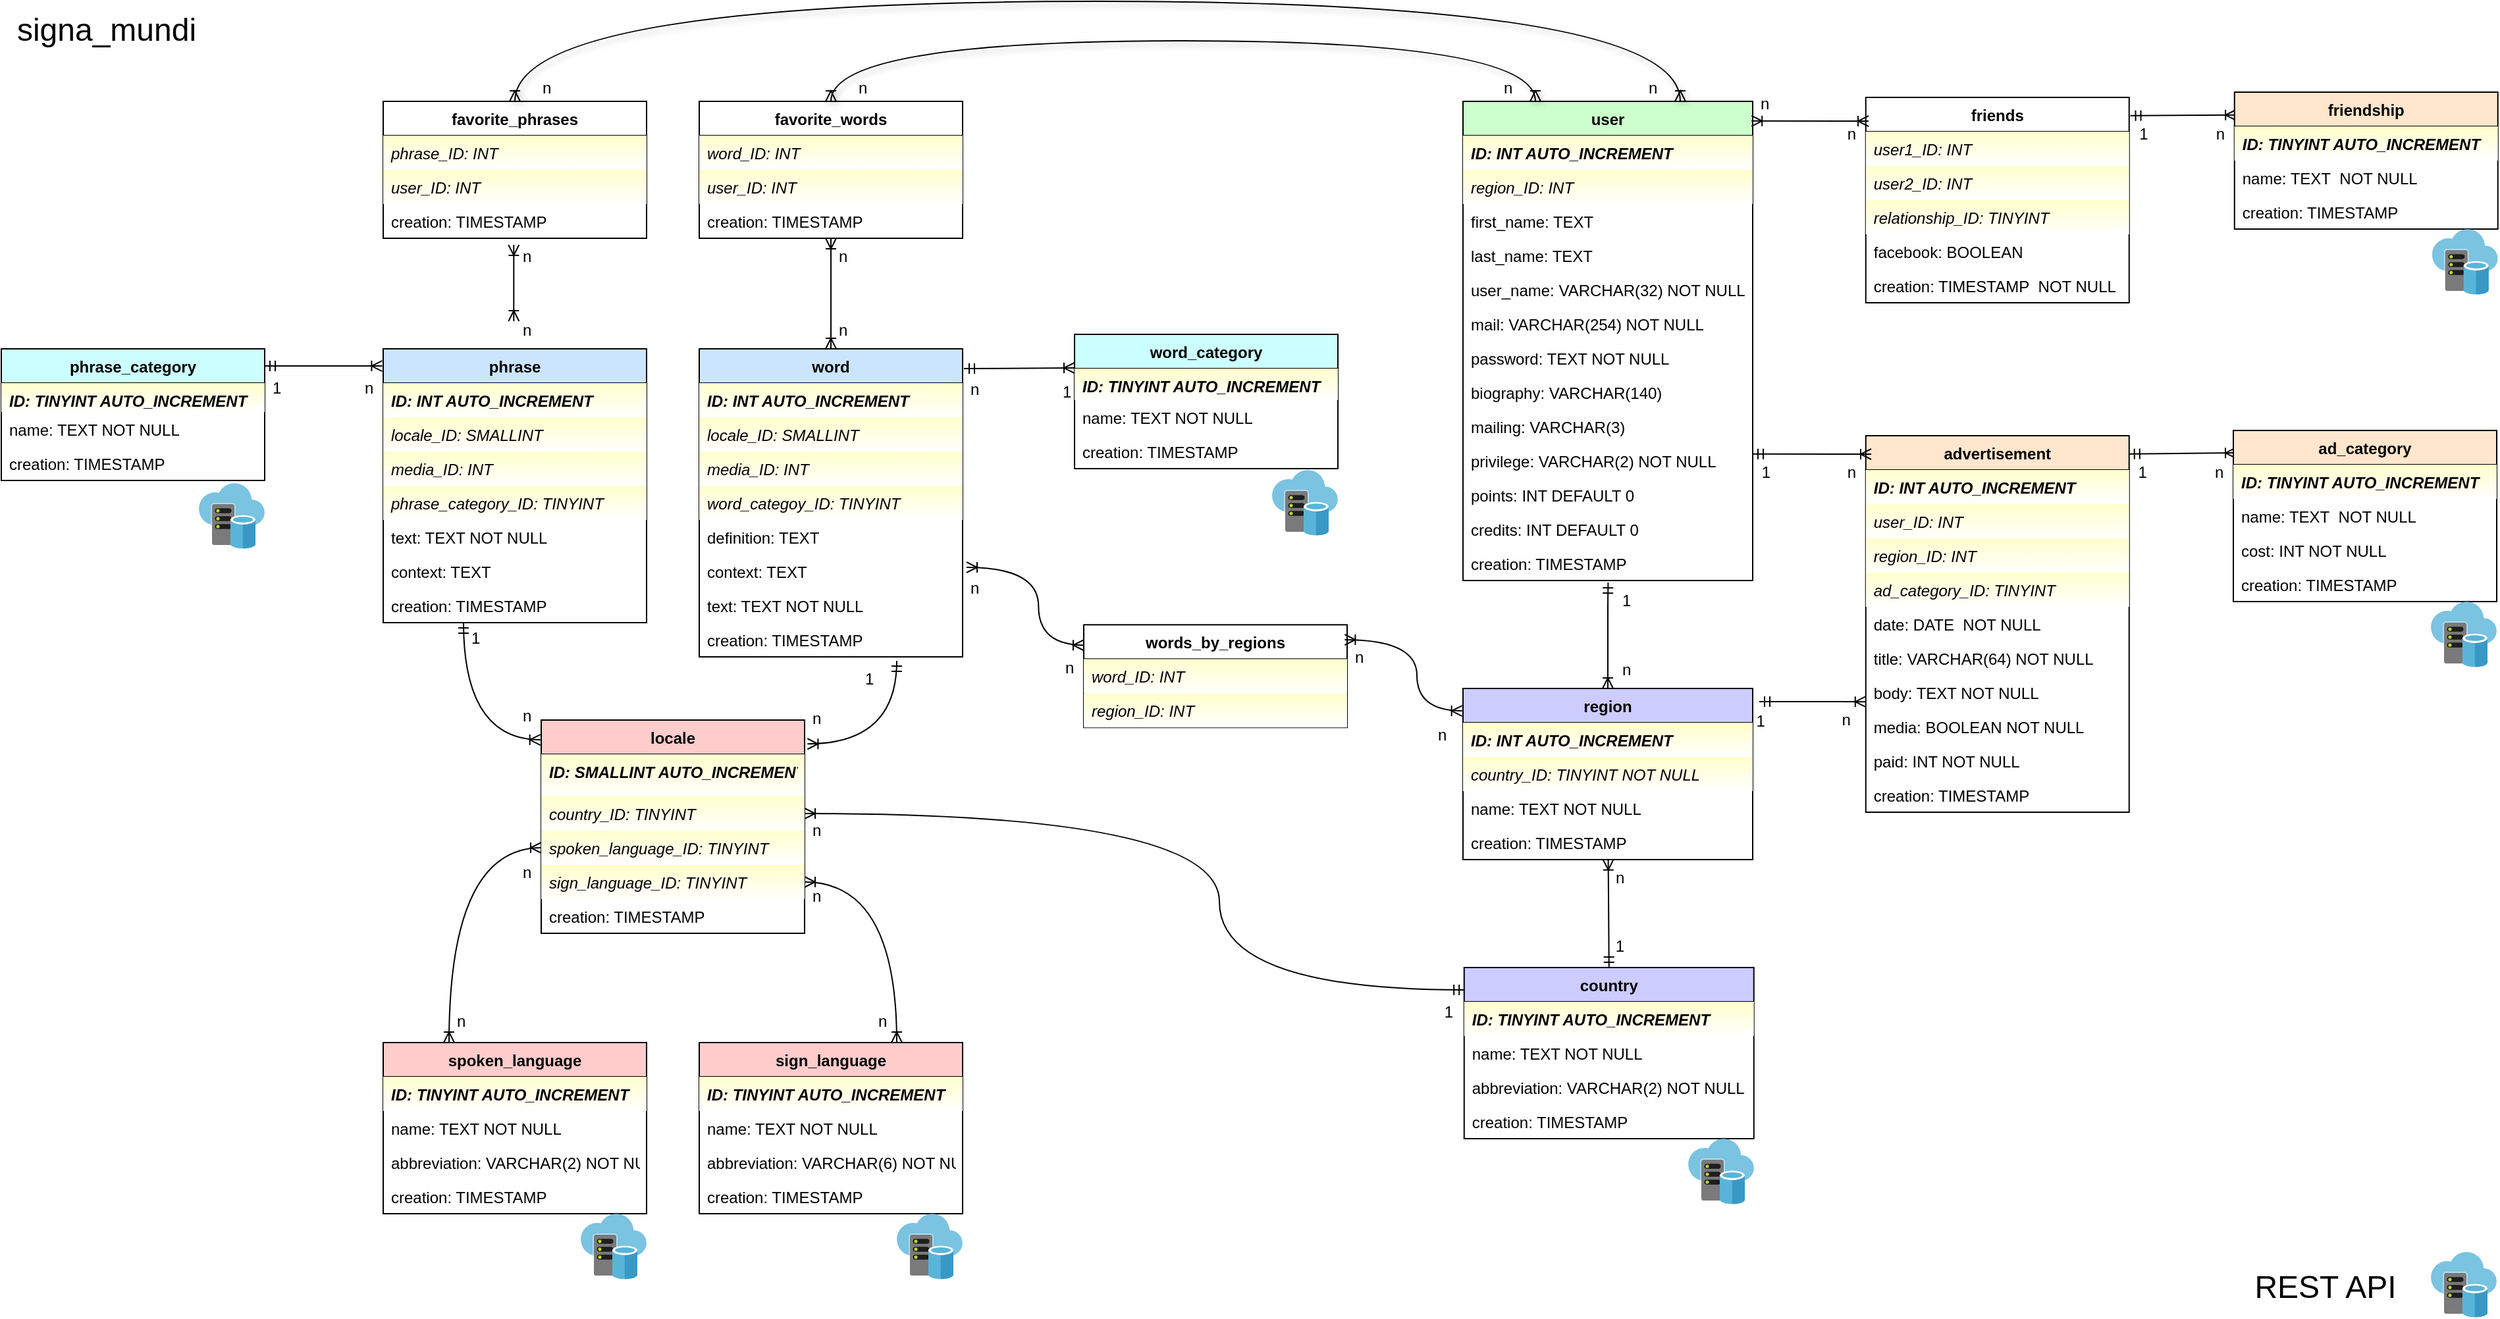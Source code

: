 <mxfile version="14.1.2" type="device"><diagram id="gXLKzGGJ4V8SC1f8VZ5D" name="Page-1"><mxGraphModel dx="3543" dy="1190" grid="1" gridSize="10" guides="1" tooltips="1" connect="1" arrows="1" fold="1" page="1" pageScale="1" pageWidth="1169" pageHeight="827" math="0" shadow="0"><root><mxCell id="0"/><mxCell id="1" parent="0"/><mxCell id="mh-Mhiz4AeETiq0WDUNY-100" value="favorite_words" style="swimlane;fontStyle=1;childLayout=stackLayout;horizontal=1;startSize=26;fillColor=none;horizontalStack=0;resizeParent=1;resizeParentMax=0;resizeLast=0;collapsible=1;marginBottom=0;" parent="1" vertex="1"><mxGeometry x="315" y="76.0" width="200" height="104" as="geometry"/></mxCell><mxCell id="mh-Mhiz4AeETiq0WDUNY-101" value="word_ID: INT " style="text;align=left;verticalAlign=top;spacingLeft=4;spacingRight=4;overflow=hidden;rotatable=0;points=[[0,0.5],[1,0.5]];portConstraint=eastwest;fontStyle=2;labelBackgroundColor=none;fillColor=#FFFFCC;gradientColor=#FFFFFF;" parent="mh-Mhiz4AeETiq0WDUNY-100" vertex="1"><mxGeometry y="26" width="200" height="26" as="geometry"/></mxCell><mxCell id="mh-Mhiz4AeETiq0WDUNY-102" value="user_ID: INT " style="text;align=left;verticalAlign=top;spacingLeft=4;spacingRight=4;overflow=hidden;rotatable=0;points=[[0,0.5],[1,0.5]];portConstraint=eastwest;fontStyle=2;labelBackgroundColor=none;fillColor=#FFFFCC;gradientColor=#ffffff;" parent="mh-Mhiz4AeETiq0WDUNY-100" vertex="1"><mxGeometry y="52" width="200" height="26" as="geometry"/></mxCell><mxCell id="TPJ0JNBaguag3qKmbPPs-32" value="creation: TIMESTAMP " style="text;align=left;verticalAlign=top;spacingLeft=4;spacingRight=4;overflow=hidden;rotatable=0;points=[[0,0.5],[1,0.5]];portConstraint=eastwest;fontStyle=0;labelBackgroundColor=none;gradientColor=#ffffff;" parent="mh-Mhiz4AeETiq0WDUNY-100" vertex="1"><mxGeometry y="78" width="200" height="26" as="geometry"/></mxCell><mxCell id="Etp3vushSF3ou1atWJXE-1" value="word_category" style="swimlane;fontStyle=1;childLayout=stackLayout;horizontal=1;startSize=26;horizontalStack=0;resizeParent=1;resizeParentMax=0;resizeLast=0;collapsible=1;marginBottom=0;fillColor=#CCFFFF;" parent="1" vertex="1"><mxGeometry x="600" y="253" width="200" height="102" as="geometry"/></mxCell><mxCell id="Etp3vushSF3ou1atWJXE-2" value="ID: TINYINT AUTO_INCREMENT" style="text;align=left;verticalAlign=top;spacingLeft=4;spacingRight=4;overflow=hidden;rotatable=0;points=[[0,0.5],[1,0.5]];portConstraint=eastwest;fontStyle=3;labelBackgroundColor=none;fillColor=#FFFFCC;gradientColor=#FFFFFF;" parent="Etp3vushSF3ou1atWJXE-1" vertex="1"><mxGeometry y="26" width="200" height="24" as="geometry"/></mxCell><mxCell id="Etp3vushSF3ou1atWJXE-3" value="name: TEXT NOT NULL" style="text;strokeColor=none;fillColor=none;align=left;verticalAlign=top;spacingLeft=4;spacingRight=4;overflow=hidden;rotatable=0;points=[[0,0.5],[1,0.5]];portConstraint=eastwest;" parent="Etp3vushSF3ou1atWJXE-1" vertex="1"><mxGeometry y="50" width="200" height="26" as="geometry"/></mxCell><mxCell id="TPJ0JNBaguag3qKmbPPs-15" value="creation: TIMESTAMP " style="text;align=left;verticalAlign=top;spacingLeft=4;spacingRight=4;overflow=hidden;rotatable=0;points=[[0,0.5],[1,0.5]];portConstraint=eastwest;fontStyle=0;labelBackgroundColor=none;gradientColor=#ffffff;" parent="Etp3vushSF3ou1atWJXE-1" vertex="1"><mxGeometry y="76" width="200" height="26" as="geometry"/></mxCell><mxCell id="Etp3vushSF3ou1atWJXE-5" value="phrase_category" style="swimlane;fontStyle=1;childLayout=stackLayout;horizontal=1;startSize=26;horizontalStack=0;resizeParent=1;resizeParentMax=0;resizeLast=0;collapsible=1;marginBottom=0;fillColor=#CCFFFF;" parent="1" vertex="1"><mxGeometry x="-215" y="264" width="200" height="100" as="geometry"><mxRectangle x="600" y="80" width="120" height="26" as="alternateBounds"/></mxGeometry></mxCell><mxCell id="Etp3vushSF3ou1atWJXE-6" value="ID: TINYINT AUTO_INCREMENT" style="text;align=left;verticalAlign=top;spacingLeft=4;spacingRight=4;overflow=hidden;rotatable=0;points=[[0,0.5],[1,0.5]];portConstraint=eastwest;fontStyle=3;labelBackgroundColor=none;fillColor=#FFFFCC;gradientColor=#FFFFFF;" parent="Etp3vushSF3ou1atWJXE-5" vertex="1"><mxGeometry y="26" width="200" height="22" as="geometry"/></mxCell><mxCell id="Etp3vushSF3ou1atWJXE-7" value="name: TEXT NOT NULL" style="text;strokeColor=none;fillColor=none;align=left;verticalAlign=top;spacingLeft=4;spacingRight=4;overflow=hidden;rotatable=0;points=[[0,0.5],[1,0.5]];portConstraint=eastwest;fontStyle=0" parent="Etp3vushSF3ou1atWJXE-5" vertex="1"><mxGeometry y="48" width="200" height="26" as="geometry"/></mxCell><mxCell id="TPJ0JNBaguag3qKmbPPs-18" value="creation: TIMESTAMP " style="text;align=left;verticalAlign=top;spacingLeft=4;spacingRight=4;overflow=hidden;rotatable=0;points=[[0,0.5],[1,0.5]];portConstraint=eastwest;fontStyle=0;labelBackgroundColor=none;gradientColor=#ffffff;" parent="Etp3vushSF3ou1atWJXE-5" vertex="1"><mxGeometry y="74" width="200" height="26" as="geometry"/></mxCell><mxCell id="Etp3vushSF3ou1atWJXE-9" value="word" style="swimlane;fontStyle=1;childLayout=stackLayout;horizontal=1;startSize=26;horizontalStack=0;resizeParent=1;resizeParentMax=0;resizeLast=0;collapsible=1;marginBottom=0;fillColor=#CCE5FF;" parent="1" vertex="1"><mxGeometry x="315" y="264" width="200" height="234" as="geometry"/></mxCell><mxCell id="Etp3vushSF3ou1atWJXE-10" value="ID: INT AUTO_INCREMENT" style="text;align=left;verticalAlign=top;spacingLeft=4;spacingRight=4;overflow=hidden;rotatable=0;points=[[0,0.5],[1,0.5]];portConstraint=eastwest;fontStyle=3;labelBackgroundColor=none;fillColor=#FFFFCC;gradientColor=#FFFFFF;" parent="Etp3vushSF3ou1atWJXE-9" vertex="1"><mxGeometry y="26" width="200" height="26" as="geometry"/></mxCell><mxCell id="Etp3vushSF3ou1atWJXE-19" value="locale_ID: SMALLINT " style="text;align=left;verticalAlign=top;spacingLeft=4;spacingRight=4;overflow=hidden;rotatable=0;points=[[0,0.5],[1,0.5]];portConstraint=eastwest;fontStyle=2;labelBackgroundColor=none;fillColor=#FFFFCC;gradientColor=#ffffff;" parent="Etp3vushSF3ou1atWJXE-9" vertex="1"><mxGeometry y="52" width="200" height="26" as="geometry"/></mxCell><mxCell id="mh-Mhiz4AeETiq0WDUNY-70" value="media_ID: INT " style="text;align=left;verticalAlign=top;spacingLeft=4;spacingRight=4;overflow=hidden;rotatable=0;points=[[0,0.5],[1,0.5]];portConstraint=eastwest;fontStyle=2;labelBackgroundColor=none;fillColor=#FFFFCC;gradientColor=#ffffff;" parent="Etp3vushSF3ou1atWJXE-9" vertex="1"><mxGeometry y="78" width="200" height="26" as="geometry"/></mxCell><mxCell id="mh-Mhiz4AeETiq0WDUNY-20" value="word_categoy_ID: TINYINT " style="text;align=left;verticalAlign=top;spacingLeft=4;spacingRight=4;overflow=hidden;rotatable=0;points=[[0,0.5],[1,0.5]];portConstraint=eastwest;fontStyle=2;labelBackgroundColor=none;fillColor=#FFFFCC;gradientColor=#ffffff;" parent="Etp3vushSF3ou1atWJXE-9" vertex="1"><mxGeometry y="104" width="200" height="26" as="geometry"/></mxCell><mxCell id="Etp3vushSF3ou1atWJXE-17" value="definition: TEXT " style="text;strokeColor=none;fillColor=none;align=left;verticalAlign=top;spacingLeft=4;spacingRight=4;overflow=hidden;rotatable=0;points=[[0,0.5],[1,0.5]];portConstraint=eastwest;" parent="Etp3vushSF3ou1atWJXE-9" vertex="1"><mxGeometry y="130" width="200" height="26" as="geometry"/></mxCell><mxCell id="Etp3vushSF3ou1atWJXE-18" value="context: TEXT " style="text;strokeColor=none;fillColor=none;align=left;verticalAlign=top;spacingLeft=4;spacingRight=4;overflow=hidden;rotatable=0;points=[[0,0.5],[1,0.5]];portConstraint=eastwest;" parent="Etp3vushSF3ou1atWJXE-9" vertex="1"><mxGeometry y="156" width="200" height="26" as="geometry"/></mxCell><mxCell id="Etp3vushSF3ou1atWJXE-11" value="text: TEXT NOT NULL" style="text;strokeColor=none;fillColor=none;align=left;verticalAlign=top;spacingLeft=4;spacingRight=4;overflow=hidden;rotatable=0;points=[[0,0.5],[1,0.5]];portConstraint=eastwest;gradientColor=#FFFFFF;" parent="Etp3vushSF3ou1atWJXE-9" vertex="1"><mxGeometry y="182" width="200" height="26" as="geometry"/></mxCell><mxCell id="TPJ0JNBaguag3qKmbPPs-22" value="creation: TIMESTAMP " style="text;align=left;verticalAlign=top;spacingLeft=4;spacingRight=4;overflow=hidden;rotatable=0;points=[[0,0.5],[1,0.5]];portConstraint=eastwest;fontStyle=0;labelBackgroundColor=none;gradientColor=#ffffff;" parent="Etp3vushSF3ou1atWJXE-9" vertex="1"><mxGeometry y="208" width="200" height="26" as="geometry"/></mxCell><mxCell id="Etp3vushSF3ou1atWJXE-20" value="phrase" style="swimlane;fontStyle=1;childLayout=stackLayout;horizontal=1;startSize=26;horizontalStack=0;resizeParent=1;resizeParentMax=0;resizeLast=0;collapsible=1;marginBottom=0;fillColor=#CCE5FF;" parent="1" vertex="1"><mxGeometry x="75" y="264" width="200" height="208" as="geometry"/></mxCell><mxCell id="Etp3vushSF3ou1atWJXE-21" value="ID: INT AUTO_INCREMENT" style="text;align=left;verticalAlign=top;spacingLeft=4;spacingRight=4;overflow=hidden;rotatable=0;points=[[0,0.5],[1,0.5]];portConstraint=eastwest;fontStyle=3;labelBackgroundColor=none;fillColor=#FFFFCC;gradientColor=#FFFFFF;" parent="Etp3vushSF3ou1atWJXE-20" vertex="1"><mxGeometry y="26" width="200" height="26" as="geometry"/></mxCell><mxCell id="mh-Mhiz4AeETiq0WDUNY-22" value="locale_ID: SMALLINT " style="text;align=left;verticalAlign=top;spacingLeft=4;spacingRight=4;overflow=hidden;rotatable=0;points=[[0,0.5],[1,0.5]];portConstraint=eastwest;fontStyle=2;labelBackgroundColor=none;fillColor=#FFFFCC;gradientColor=#ffffff;" parent="Etp3vushSF3ou1atWJXE-20" vertex="1"><mxGeometry y="52" width="200" height="26" as="geometry"/></mxCell><mxCell id="mh-Mhiz4AeETiq0WDUNY-71" value="media_ID: INT " style="text;align=left;verticalAlign=top;spacingLeft=4;spacingRight=4;overflow=hidden;rotatable=0;points=[[0,0.5],[1,0.5]];portConstraint=eastwest;fontStyle=2;labelBackgroundColor=none;fillColor=#FFFFCC;gradientColor=#ffffff;" parent="Etp3vushSF3ou1atWJXE-20" vertex="1"><mxGeometry y="78" width="200" height="26" as="geometry"/></mxCell><mxCell id="Etp3vushSF3ou1atWJXE-26" value="phrase_category_ID: TINYINT " style="text;align=left;verticalAlign=top;spacingLeft=4;spacingRight=4;overflow=hidden;rotatable=0;points=[[0,0.5],[1,0.5]];portConstraint=eastwest;fontStyle=2;labelBackgroundColor=none;fillColor=#FFFFCC;gradientColor=#FFFFFF;" parent="Etp3vushSF3ou1atWJXE-20" vertex="1"><mxGeometry y="104" width="200" height="26" as="geometry"/></mxCell><mxCell id="Etp3vushSF3ou1atWJXE-22" value="text: TEXT NOT NULL" style="text;strokeColor=none;fillColor=none;align=left;verticalAlign=top;spacingLeft=4;spacingRight=4;overflow=hidden;rotatable=0;points=[[0,0.5],[1,0.5]];portConstraint=eastwest;" parent="Etp3vushSF3ou1atWJXE-20" vertex="1"><mxGeometry y="130" width="200" height="26" as="geometry"/></mxCell><mxCell id="Etp3vushSF3ou1atWJXE-25" value="context: TEXT " style="text;strokeColor=none;fillColor=none;align=left;verticalAlign=top;spacingLeft=4;spacingRight=4;overflow=hidden;rotatable=0;points=[[0,0.5],[1,0.5]];portConstraint=eastwest;" parent="Etp3vushSF3ou1atWJXE-20" vertex="1"><mxGeometry y="156" width="200" height="26" as="geometry"/></mxCell><mxCell id="TPJ0JNBaguag3qKmbPPs-19" value="creation: TIMESTAMP " style="text;align=left;verticalAlign=top;spacingLeft=4;spacingRight=4;overflow=hidden;rotatable=0;points=[[0,0.5],[1,0.5]];portConstraint=eastwest;fontStyle=0;labelBackgroundColor=none;gradientColor=#ffffff;" parent="Etp3vushSF3ou1atWJXE-20" vertex="1"><mxGeometry y="182" width="200" height="26" as="geometry"/></mxCell><mxCell id="Etp3vushSF3ou1atWJXE-37" value="words_by_regions" style="swimlane;fontStyle=1;childLayout=stackLayout;horizontal=1;startSize=26;fillColor=none;horizontalStack=0;resizeParent=1;resizeParentMax=0;resizeLast=0;collapsible=1;marginBottom=0;" parent="1" vertex="1"><mxGeometry x="607" y="473.66" width="200" height="78" as="geometry"/></mxCell><mxCell id="Etp3vushSF3ou1atWJXE-38" value="word_ID: INT " style="text;align=left;verticalAlign=top;spacingLeft=4;spacingRight=4;overflow=hidden;rotatable=0;points=[[0,0.5],[1,0.5]];portConstraint=eastwest;fontStyle=2;labelBackgroundColor=none;fillColor=#FFFFCC;gradientColor=#FFFFFF;" parent="Etp3vushSF3ou1atWJXE-37" vertex="1"><mxGeometry y="26" width="200" height="26" as="geometry"/></mxCell><mxCell id="Etp3vushSF3ou1atWJXE-39" value="region_ID: INT " style="text;align=left;verticalAlign=top;spacingLeft=4;spacingRight=4;overflow=hidden;rotatable=0;points=[[0,0.5],[1,0.5]];portConstraint=eastwest;fontStyle=2;labelBackgroundColor=none;fillColor=#FFFFCC;gradientColor=#ffffff;" parent="Etp3vushSF3ou1atWJXE-37" vertex="1"><mxGeometry y="52" width="200" height="26" as="geometry"/></mxCell><mxCell id="Etp3vushSF3ou1atWJXE-47" value="country" style="swimlane;fontStyle=1;childLayout=stackLayout;horizontal=1;startSize=26;horizontalStack=0;resizeParent=1;resizeParentMax=0;resizeLast=0;collapsible=1;marginBottom=0;fillColor=#CCCCFF;" parent="1" vertex="1"><mxGeometry x="895.88" y="734" width="220" height="130" as="geometry"/></mxCell><mxCell id="Etp3vushSF3ou1atWJXE-48" value="ID: TINYINT AUTO_INCREMENT" style="text;align=left;verticalAlign=top;spacingLeft=4;spacingRight=4;overflow=hidden;rotatable=0;points=[[0,0.5],[1,0.5]];portConstraint=eastwest;fontStyle=3;labelBackgroundColor=none;fillColor=#FFFFCC;gradientColor=#FFFFFF;" parent="Etp3vushSF3ou1atWJXE-47" vertex="1"><mxGeometry y="26" width="220" height="26" as="geometry"/></mxCell><mxCell id="Etp3vushSF3ou1atWJXE-49" value="name: TEXT NOT NULL" style="text;strokeColor=none;fillColor=none;align=left;verticalAlign=top;spacingLeft=4;spacingRight=4;overflow=hidden;rotatable=0;points=[[0,0.5],[1,0.5]];portConstraint=eastwest;" parent="Etp3vushSF3ou1atWJXE-47" vertex="1"><mxGeometry y="52" width="220" height="26" as="geometry"/></mxCell><mxCell id="Etp3vushSF3ou1atWJXE-50" value="abbreviation: VARCHAR(2) NOT NULL" style="text;strokeColor=none;fillColor=none;align=left;verticalAlign=top;spacingLeft=4;spacingRight=4;overflow=hidden;rotatable=0;points=[[0,0.5],[1,0.5]];portConstraint=eastwest;" parent="Etp3vushSF3ou1atWJXE-47" vertex="1"><mxGeometry y="78" width="220" height="26" as="geometry"/></mxCell><mxCell id="TPJ0JNBaguag3qKmbPPs-10" value="creation: TIMESTAMP" style="text;strokeColor=none;fillColor=none;align=left;verticalAlign=top;spacingLeft=4;spacingRight=4;overflow=hidden;rotatable=0;points=[[0,0.5],[1,0.5]];portConstraint=eastwest;" parent="Etp3vushSF3ou1atWJXE-47" vertex="1"><mxGeometry y="104" width="220" height="26" as="geometry"/></mxCell><mxCell id="Etp3vushSF3ou1atWJXE-51" value="region" style="swimlane;fontStyle=1;childLayout=stackLayout;horizontal=1;startSize=26;horizontalStack=0;resizeParent=1;resizeParentMax=0;resizeLast=0;collapsible=1;marginBottom=0;fillColor=#CCCCFF;" parent="1" vertex="1"><mxGeometry x="895" y="522" width="220" height="130" as="geometry"/></mxCell><mxCell id="Etp3vushSF3ou1atWJXE-52" value="ID: INT AUTO_INCREMENT" style="text;align=left;verticalAlign=top;spacingLeft=4;spacingRight=4;overflow=hidden;rotatable=0;points=[[0,0.5],[1,0.5]];portConstraint=eastwest;fontStyle=3;labelBackgroundColor=none;fillColor=#FFFFCC;gradientColor=#FFFFFF;" parent="Etp3vushSF3ou1atWJXE-51" vertex="1"><mxGeometry y="26" width="220" height="26" as="geometry"/></mxCell><mxCell id="Etp3vushSF3ou1atWJXE-54" value="country_ID: TINYINT NOT NULL" style="text;align=left;verticalAlign=top;spacingLeft=4;spacingRight=4;overflow=hidden;rotatable=0;points=[[0,0.5],[1,0.5]];portConstraint=eastwest;gradientColor=#ffffff;fillColor=#FFFFCC;fontStyle=2" parent="Etp3vushSF3ou1atWJXE-51" vertex="1"><mxGeometry y="52" width="220" height="26" as="geometry"/></mxCell><mxCell id="Etp3vushSF3ou1atWJXE-53" value="name: TEXT NOT NULL" style="text;strokeColor=none;fillColor=none;align=left;verticalAlign=top;spacingLeft=4;spacingRight=4;overflow=hidden;rotatable=0;points=[[0,0.5],[1,0.5]];portConstraint=eastwest;" parent="Etp3vushSF3ou1atWJXE-51" vertex="1"><mxGeometry y="78" width="220" height="26" as="geometry"/></mxCell><mxCell id="TPJ0JNBaguag3qKmbPPs-26" value="creation: TIMESTAMP " style="text;align=left;verticalAlign=top;spacingLeft=4;spacingRight=4;overflow=hidden;rotatable=0;points=[[0,0.5],[1,0.5]];portConstraint=eastwest;fontStyle=0;labelBackgroundColor=none;gradientColor=#ffffff;" parent="Etp3vushSF3ou1atWJXE-51" vertex="1"><mxGeometry y="104" width="220" height="26" as="geometry"/></mxCell><mxCell id="Etp3vushSF3ou1atWJXE-55" value="locale" style="swimlane;fontStyle=1;childLayout=stackLayout;horizontal=1;startSize=26;horizontalStack=0;resizeParent=1;resizeParentMax=0;resizeLast=0;collapsible=1;marginBottom=0;fillColor=#FFCCCC;" parent="1" vertex="1"><mxGeometry x="195" y="546" width="200" height="162" as="geometry"/></mxCell><mxCell id="Etp3vushSF3ou1atWJXE-56" value="ID: SMALLINT AUTO_INCREMENT" style="text;align=left;verticalAlign=top;spacingLeft=4;spacingRight=4;overflow=hidden;rotatable=0;points=[[0,0.5],[1,0.5]];portConstraint=eastwest;fontStyle=3;labelBackgroundColor=none;fillColor=#FFFFCC;gradientColor=#FFFFFF;" parent="Etp3vushSF3ou1atWJXE-55" vertex="1"><mxGeometry y="26" width="200" height="32" as="geometry"/></mxCell><mxCell id="mh-Mhiz4AeETiq0WDUNY-78" value="country_ID: TINYINT" style="text;align=left;verticalAlign=top;spacingLeft=4;spacingRight=4;overflow=hidden;rotatable=0;points=[[0,0.5],[1,0.5]];portConstraint=eastwest;fontStyle=2;labelBackgroundColor=none;fillColor=#FFFFCC;gradientColor=#FFFFFF;" parent="Etp3vushSF3ou1atWJXE-55" vertex="1"><mxGeometry y="58" width="200" height="26" as="geometry"/></mxCell><mxCell id="mh-Mhiz4AeETiq0WDUNY-9" value="spoken_language_ID: TINYINT" style="text;align=left;verticalAlign=top;spacingLeft=4;spacingRight=4;overflow=hidden;rotatable=0;points=[[0,0.5],[1,0.5]];portConstraint=eastwest;fontStyle=2;labelBackgroundColor=none;fillColor=#FFFFCC;gradientColor=#FFFFFF;" parent="Etp3vushSF3ou1atWJXE-55" vertex="1"><mxGeometry y="84" width="200" height="26" as="geometry"/></mxCell><mxCell id="mh-Mhiz4AeETiq0WDUNY-10" value="sign_language_ID: TINYINT" style="text;align=left;verticalAlign=top;spacingLeft=4;spacingRight=4;overflow=hidden;rotatable=0;points=[[0,0.5],[1,0.5]];portConstraint=eastwest;fontStyle=2;labelBackgroundColor=none;fillColor=#FFFFCC;gradientColor=#FFFFFF;" parent="Etp3vushSF3ou1atWJXE-55" vertex="1"><mxGeometry y="110" width="200" height="26" as="geometry"/></mxCell><mxCell id="TPJ0JNBaguag3qKmbPPs-25" value="creation: TIMESTAMP " style="text;align=left;verticalAlign=top;spacingLeft=4;spacingRight=4;overflow=hidden;rotatable=0;points=[[0,0.5],[1,0.5]];portConstraint=eastwest;fontStyle=0;labelBackgroundColor=none;gradientColor=#ffffff;" parent="Etp3vushSF3ou1atWJXE-55" vertex="1"><mxGeometry y="136" width="200" height="26" as="geometry"/></mxCell><mxCell id="Etp3vushSF3ou1atWJXE-59" value="sign_language" style="swimlane;fontStyle=1;childLayout=stackLayout;horizontal=1;startSize=26;horizontalStack=0;resizeParent=1;resizeParentMax=0;resizeLast=0;collapsible=1;marginBottom=0;fillColor=#FFCCCC;" parent="1" vertex="1"><mxGeometry x="315" y="791" width="200" height="130" as="geometry"/></mxCell><mxCell id="Etp3vushSF3ou1atWJXE-60" value="ID: TINYINT AUTO_INCREMENT" style="text;align=left;verticalAlign=top;spacingLeft=4;spacingRight=4;overflow=hidden;rotatable=0;points=[[0,0.5],[1,0.5]];portConstraint=eastwest;fontStyle=3;labelBackgroundColor=none;fillColor=#FFFFCC;gradientColor=#FFFFFF;" parent="Etp3vushSF3ou1atWJXE-59" vertex="1"><mxGeometry y="26" width="200" height="26" as="geometry"/></mxCell><mxCell id="Etp3vushSF3ou1atWJXE-61" value="name: TEXT NOT NULL" style="text;strokeColor=none;fillColor=none;align=left;verticalAlign=top;spacingLeft=4;spacingRight=4;overflow=hidden;rotatable=0;points=[[0,0.5],[1,0.5]];portConstraint=eastwest;" parent="Etp3vushSF3ou1atWJXE-59" vertex="1"><mxGeometry y="52" width="200" height="26" as="geometry"/></mxCell><mxCell id="Etp3vushSF3ou1atWJXE-62" value="abbreviation: VARCHAR(6) NOT NULL" style="text;strokeColor=none;fillColor=none;align=left;verticalAlign=top;spacingLeft=4;spacingRight=4;overflow=hidden;rotatable=0;points=[[0,0.5],[1,0.5]];portConstraint=eastwest;" parent="Etp3vushSF3ou1atWJXE-59" vertex="1"><mxGeometry y="78" width="200" height="26" as="geometry"/></mxCell><mxCell id="TPJ0JNBaguag3qKmbPPs-24" value="creation: TIMESTAMP " style="text;align=left;verticalAlign=top;spacingLeft=4;spacingRight=4;overflow=hidden;rotatable=0;points=[[0,0.5],[1,0.5]];portConstraint=eastwest;fontStyle=0;labelBackgroundColor=none;gradientColor=#ffffff;" parent="Etp3vushSF3ou1atWJXE-59" vertex="1"><mxGeometry y="104" width="200" height="26" as="geometry"/></mxCell><mxCell id="Etp3vushSF3ou1atWJXE-71" value="1" style="text;strokeColor=none;fillColor=none;spacingLeft=4;spacingRight=4;overflow=hidden;rotatable=0;points=[[0,0.5],[1,0.5]];portConstraint=eastwest;fontSize=12;labelBackgroundColor=none;" parent="1" vertex="1"><mxGeometry x="585" y="283" width="20" height="30" as="geometry"/></mxCell><mxCell id="Etp3vushSF3ou1atWJXE-72" value="n" style="text;strokeColor=none;fillColor=none;spacingLeft=4;spacingRight=4;overflow=hidden;rotatable=0;points=[[0,0.5],[1,0.5]];portConstraint=eastwest;fontSize=12;labelBackgroundColor=none;" parent="1" vertex="1"><mxGeometry x="515" y="281" width="20" height="28" as="geometry"/></mxCell><mxCell id="Etp3vushSF3ou1atWJXE-73" value="" style="fontSize=12;html=1;endArrow=ERoneToMany;startArrow=ERmandOne;entryX=-0.004;entryY=0.066;entryDx=0;entryDy=0;entryPerimeter=0;" parent="1" edge="1"><mxGeometry x="-791" y="230" width="100" height="100" as="geometry"><mxPoint x="-15" y="277" as="sourcePoint"/><mxPoint x="74.2" y="277.012" as="targetPoint"/></mxGeometry></mxCell><mxCell id="Etp3vushSF3ou1atWJXE-74" value="1" style="text;strokeColor=none;fillColor=none;spacingLeft=4;spacingRight=4;overflow=hidden;rotatable=0;points=[[0,0.5],[1,0.5]];portConstraint=eastwest;fontSize=12;labelBackgroundColor=none;" parent="1" vertex="1"><mxGeometry x="-15" y="280" width="20" height="28" as="geometry"/></mxCell><mxCell id="Etp3vushSF3ou1atWJXE-75" value="n" style="text;strokeColor=none;fillColor=none;spacingLeft=4;spacingRight=4;overflow=hidden;rotatable=0;points=[[0,0.5],[1,0.5]];portConstraint=eastwest;fontSize=12;labelBackgroundColor=none;" parent="1" vertex="1"><mxGeometry x="55" y="280" width="20" height="30" as="geometry"/></mxCell><mxCell id="Etp3vushSF3ou1atWJXE-76" value="" style="fontSize=12;html=1;endArrow=ERoneToMany;startArrow=ERmandOne;exitX=0.5;exitY=0;exitDx=0;exitDy=0;entryX=0.015;entryY=-0.005;entryDx=0;entryDy=0;entryPerimeter=0;" parent="1" source="Etp3vushSF3ou1atWJXE-47" target="Etp3vushSF3ou1atWJXE-78" edge="1"><mxGeometry x="619" y="-13" width="100" height="100" as="geometry"><mxPoint x="1125" y="623" as="sourcePoint"/><mxPoint x="1065" y="667" as="targetPoint"/></mxGeometry></mxCell><mxCell id="Etp3vushSF3ou1atWJXE-77" value="1" style="text;strokeColor=none;fillColor=none;spacingLeft=4;spacingRight=4;overflow=hidden;rotatable=0;points=[[0,0.5],[1,0.5]];portConstraint=eastwest;fontSize=12;labelBackgroundColor=none;" parent="1" vertex="1"><mxGeometry x="1004.88" y="704" width="20" height="30" as="geometry"/></mxCell><mxCell id="Etp3vushSF3ou1atWJXE-78" value="n" style="text;strokeColor=none;fillColor=none;spacingLeft=4;spacingRight=4;overflow=hidden;rotatable=0;points=[[0,0.5],[1,0.5]];portConstraint=eastwest;fontSize=12;labelBackgroundColor=none;" parent="1" vertex="1"><mxGeometry x="1005.0" y="652" width="20" height="28" as="geometry"/></mxCell><mxCell id="Etp3vushSF3ou1atWJXE-110" value="signa_mundi" style="text;strokeColor=none;spacingLeft=4;spacingRight=4;overflow=hidden;rotatable=0;points=[[0,0.5],[1,0.5]];portConstraint=eastwest;fontSize=24;labelBackgroundColor=none;align=center;verticalAlign=top;" parent="1" vertex="1"><mxGeometry x="-215" width="160" height="40" as="geometry"/></mxCell><mxCell id="Etp3vushSF3ou1atWJXE-113" value="user" style="swimlane;fontStyle=1;childLayout=stackLayout;horizontal=1;startSize=26;horizontalStack=0;resizeParent=1;resizeParentMax=0;resizeLast=0;collapsible=1;marginBottom=0;fillColor=#CCFFCC;" parent="1" vertex="1"><mxGeometry x="895" y="76.0" width="220" height="364" as="geometry"/></mxCell><mxCell id="Etp3vushSF3ou1atWJXE-114" value="ID: INT AUTO_INCREMENT" style="text;align=left;verticalAlign=top;spacingLeft=4;spacingRight=4;overflow=hidden;rotatable=0;points=[[0,0.5],[1,0.5]];portConstraint=eastwest;fontStyle=3;labelBackgroundColor=none;fillColor=#FFFFCC;gradientColor=#FFFFFF;" parent="Etp3vushSF3ou1atWJXE-113" vertex="1"><mxGeometry y="26" width="220" height="26" as="geometry"/></mxCell><mxCell id="Etp3vushSF3ou1atWJXE-115" value="region_ID: INT " style="text;align=left;verticalAlign=top;spacingLeft=4;spacingRight=4;overflow=hidden;rotatable=0;points=[[0,0.5],[1,0.5]];portConstraint=eastwest;fontStyle=2;labelBackgroundColor=none;fillColor=#FFFFCC;gradientColor=#ffffff;" parent="Etp3vushSF3ou1atWJXE-113" vertex="1"><mxGeometry y="52" width="220" height="26" as="geometry"/></mxCell><mxCell id="Etp3vushSF3ou1atWJXE-116" value="first_name: TEXT" style="text;strokeColor=none;fillColor=none;align=left;verticalAlign=top;spacingLeft=4;spacingRight=4;overflow=hidden;rotatable=0;points=[[0,0.5],[1,0.5]];portConstraint=eastwest;gradientColor=#FFFFFF;" parent="Etp3vushSF3ou1atWJXE-113" vertex="1"><mxGeometry y="78" width="220" height="26" as="geometry"/></mxCell><mxCell id="Etp3vushSF3ou1atWJXE-117" value="last_name: TEXT " style="text;strokeColor=none;fillColor=none;align=left;verticalAlign=top;spacingLeft=4;spacingRight=4;overflow=hidden;rotatable=0;points=[[0,0.5],[1,0.5]];portConstraint=eastwest;" parent="Etp3vushSF3ou1atWJXE-113" vertex="1"><mxGeometry y="104" width="220" height="26" as="geometry"/></mxCell><mxCell id="Etp3vushSF3ou1atWJXE-119" value="user_name: VARCHAR(32) NOT NULL " style="text;strokeColor=none;fillColor=none;align=left;verticalAlign=top;spacingLeft=4;spacingRight=4;overflow=hidden;rotatable=0;points=[[0,0.5],[1,0.5]];portConstraint=eastwest;" parent="Etp3vushSF3ou1atWJXE-113" vertex="1"><mxGeometry y="130" width="220" height="26" as="geometry"/></mxCell><mxCell id="Etp3vushSF3ou1atWJXE-118" value="mail: VARCHAR(254) NOT NULL" style="text;strokeColor=none;fillColor=none;align=left;verticalAlign=top;spacingLeft=4;spacingRight=4;overflow=hidden;rotatable=0;points=[[0,0.5],[1,0.5]];portConstraint=eastwest;" parent="Etp3vushSF3ou1atWJXE-113" vertex="1"><mxGeometry y="156" width="220" height="26" as="geometry"/></mxCell><mxCell id="Etp3vushSF3ou1atWJXE-125" value="password: TEXT NOT NULL" style="text;strokeColor=none;fillColor=none;align=left;verticalAlign=top;spacingLeft=4;spacingRight=4;overflow=hidden;rotatable=0;points=[[0,0.5],[1,0.5]];portConstraint=eastwest;" parent="Etp3vushSF3ou1atWJXE-113" vertex="1"><mxGeometry y="182" width="220" height="26" as="geometry"/></mxCell><mxCell id="Etp3vushSF3ou1atWJXE-126" value="biography: VARCHAR(140) " style="text;strokeColor=none;fillColor=none;align=left;verticalAlign=top;spacingLeft=4;spacingRight=4;overflow=hidden;rotatable=0;points=[[0,0.5],[1,0.5]];portConstraint=eastwest;" parent="Etp3vushSF3ou1atWJXE-113" vertex="1"><mxGeometry y="208" width="220" height="26" as="geometry"/></mxCell><mxCell id="mh-Mhiz4AeETiq0WDUNY-1" value="mailing: VARCHAR(3) " style="text;strokeColor=none;fillColor=none;align=left;verticalAlign=top;spacingLeft=4;spacingRight=4;overflow=hidden;rotatable=0;points=[[0,0.5],[1,0.5]];portConstraint=eastwest;" parent="Etp3vushSF3ou1atWJXE-113" vertex="1"><mxGeometry y="234" width="220" height="26" as="geometry"/></mxCell><mxCell id="mh-Mhiz4AeETiq0WDUNY-3" value="privilege: VARCHAR(2) NOT NULL " style="text;strokeColor=none;fillColor=none;align=left;verticalAlign=top;spacingLeft=4;spacingRight=4;overflow=hidden;rotatable=0;points=[[0,0.5],[1,0.5]];portConstraint=eastwest;" parent="Etp3vushSF3ou1atWJXE-113" vertex="1"><mxGeometry y="260" width="220" height="26" as="geometry"/></mxCell><mxCell id="mh-Mhiz4AeETiq0WDUNY-163" value="points: INT DEFAULT 0 " style="text;strokeColor=none;fillColor=none;align=left;verticalAlign=top;spacingLeft=4;spacingRight=4;overflow=hidden;rotatable=0;points=[[0,0.5],[1,0.5]];portConstraint=eastwest;" parent="Etp3vushSF3ou1atWJXE-113" vertex="1"><mxGeometry y="286" width="220" height="26" as="geometry"/></mxCell><mxCell id="TPJ0JNBaguag3qKmbPPs-12" value="credits: INT DEFAULT 0 " style="text;strokeColor=none;fillColor=none;align=left;verticalAlign=top;spacingLeft=4;spacingRight=4;overflow=hidden;rotatable=0;points=[[0,0.5],[1,0.5]];portConstraint=eastwest;" parent="Etp3vushSF3ou1atWJXE-113" vertex="1"><mxGeometry y="312" width="220" height="26" as="geometry"/></mxCell><mxCell id="TPJ0JNBaguag3qKmbPPs-1" value="creation: TIMESTAMP" style="text;strokeColor=none;fillColor=none;align=left;verticalAlign=top;spacingLeft=4;spacingRight=4;overflow=hidden;rotatable=0;points=[[0,0.5],[1,0.5]];portConstraint=eastwest;" parent="Etp3vushSF3ou1atWJXE-113" vertex="1"><mxGeometry y="338" width="220" height="26" as="geometry"/></mxCell><mxCell id="Etp3vushSF3ou1atWJXE-120" value="" style="fontSize=12;html=1;endArrow=ERoneToMany;startArrow=ERmandOne;exitX=0.501;exitY=1.06;exitDx=0;exitDy=0;exitPerimeter=0;" parent="1" source="TPJ0JNBaguag3qKmbPPs-1" edge="1" target="Etp3vushSF3ou1atWJXE-51"><mxGeometry x="905" y="336.66" width="100" height="100" as="geometry"><mxPoint x="1005.2" y="413.996" as="sourcePoint"/><mxPoint x="1005.0" y="498.66" as="targetPoint"/><Array as="points"><mxPoint x="1005" y="456.66"/></Array></mxGeometry></mxCell><mxCell id="Etp3vushSF3ou1atWJXE-121" value="1" style="text;strokeColor=none;fillColor=none;spacingLeft=4;spacingRight=4;overflow=hidden;rotatable=0;points=[[0,0.5],[1,0.5]];portConstraint=eastwest;fontSize=12;labelBackgroundColor=none;" parent="1" vertex="1"><mxGeometry x="1010" y="441.66" width="20" height="30" as="geometry"/></mxCell><mxCell id="Etp3vushSF3ou1atWJXE-122" value="n" style="text;strokeColor=none;fillColor=none;spacingLeft=4;spacingRight=4;overflow=hidden;rotatable=0;points=[[0,0.5],[1,0.5]];portConstraint=eastwest;fontSize=12;labelBackgroundColor=none;" parent="1" vertex="1"><mxGeometry x="1010.0" y="494" width="20" height="28" as="geometry"/></mxCell><mxCell id="mh-Mhiz4AeETiq0WDUNY-5" value="spoken_language" style="swimlane;fontStyle=1;childLayout=stackLayout;horizontal=1;startSize=26;horizontalStack=0;resizeParent=1;resizeParentMax=0;resizeLast=0;collapsible=1;marginBottom=0;fillColor=#FFCCCC;" parent="1" vertex="1"><mxGeometry x="75" y="791" width="200" height="130" as="geometry"/></mxCell><mxCell id="mh-Mhiz4AeETiq0WDUNY-6" value="ID: TINYINT AUTO_INCREMENT" style="text;align=left;verticalAlign=top;spacingLeft=4;spacingRight=4;overflow=hidden;rotatable=0;points=[[0,0.5],[1,0.5]];portConstraint=eastwest;fontStyle=3;labelBackgroundColor=none;fillColor=#FFFFCC;gradientColor=#FFFFFF;" parent="mh-Mhiz4AeETiq0WDUNY-5" vertex="1"><mxGeometry y="26" width="200" height="26" as="geometry"/></mxCell><mxCell id="mh-Mhiz4AeETiq0WDUNY-7" value="name: TEXT NOT NULL" style="text;strokeColor=none;fillColor=none;align=left;verticalAlign=top;spacingLeft=4;spacingRight=4;overflow=hidden;rotatable=0;points=[[0,0.5],[1,0.5]];portConstraint=eastwest;" parent="mh-Mhiz4AeETiq0WDUNY-5" vertex="1"><mxGeometry y="52" width="200" height="26" as="geometry"/></mxCell><mxCell id="mh-Mhiz4AeETiq0WDUNY-8" value="abbreviation: VARCHAR(2) NOT NULL" style="text;strokeColor=none;fillColor=none;align=left;verticalAlign=top;spacingLeft=4;spacingRight=4;overflow=hidden;rotatable=0;points=[[0,0.5],[1,0.5]];portConstraint=eastwest;" parent="mh-Mhiz4AeETiq0WDUNY-5" vertex="1"><mxGeometry y="78" width="200" height="26" as="geometry"/></mxCell><mxCell id="TPJ0JNBaguag3qKmbPPs-23" value="creation: TIMESTAMP " style="text;align=left;verticalAlign=top;spacingLeft=4;spacingRight=4;overflow=hidden;rotatable=0;points=[[0,0.5],[1,0.5]];portConstraint=eastwest;fontStyle=0;labelBackgroundColor=none;gradientColor=#ffffff;" parent="mh-Mhiz4AeETiq0WDUNY-5" vertex="1"><mxGeometry y="104" width="200" height="26" as="geometry"/></mxCell><mxCell id="mh-Mhiz4AeETiq0WDUNY-37" value="n" style="text;strokeColor=none;fillColor=none;spacingLeft=4;spacingRight=4;overflow=hidden;rotatable=0;points=[[0,0.5],[1,0.5]];portConstraint=eastwest;fontSize=12;labelBackgroundColor=none;" parent="1" vertex="1"><mxGeometry x="807" y="484.66" width="20" height="28" as="geometry"/></mxCell><mxCell id="mh-Mhiz4AeETiq0WDUNY-40" value="n" style="text;strokeColor=none;fillColor=none;spacingLeft=4;spacingRight=4;overflow=hidden;rotatable=0;points=[[0,0.5],[1,0.5]];portConstraint=eastwest;fontSize=12;labelBackgroundColor=none;" parent="1" vertex="1"><mxGeometry x="587" y="492.66" width="20" height="28" as="geometry"/></mxCell><mxCell id="mh-Mhiz4AeETiq0WDUNY-43" value="" style="edgeStyle=orthogonalEdgeStyle;fontSize=12;html=1;endArrow=ERoneToMany;startArrow=ERoneToMany;exitX=0.75;exitY=0;exitDx=0;exitDy=0;entryX=1;entryY=0.5;entryDx=0;entryDy=0;curved=1;" parent="1" source="Etp3vushSF3ou1atWJXE-59" target="mh-Mhiz4AeETiq0WDUNY-10" edge="1"><mxGeometry width="100" height="100" relative="1" as="geometry"><mxPoint x="505" y="662" as="sourcePoint"/><mxPoint x="605" y="562" as="targetPoint"/></mxGeometry></mxCell><mxCell id="mh-Mhiz4AeETiq0WDUNY-44" value="" style="edgeStyle=orthogonalEdgeStyle;fontSize=12;html=1;endArrow=ERoneToMany;startArrow=ERoneToMany;exitX=0.25;exitY=0;exitDx=0;exitDy=0;entryX=0;entryY=0.5;entryDx=0;entryDy=0;curved=1;" parent="1" source="mh-Mhiz4AeETiq0WDUNY-5" target="mh-Mhiz4AeETiq0WDUNY-9" edge="1"><mxGeometry width="100" height="100" relative="1" as="geometry"><mxPoint x="25" y="682" as="sourcePoint"/><mxPoint x="125" y="582" as="targetPoint"/></mxGeometry></mxCell><mxCell id="mh-Mhiz4AeETiq0WDUNY-45" value="" style="fontSize=12;html=1;endArrow=ERoneToMany;startArrow=ERmandOne;exitX=0.001;exitY=0.131;exitDx=0;exitDy=0;edgeStyle=orthogonalEdgeStyle;curved=1;entryX=1;entryY=0.5;entryDx=0;entryDy=0;exitPerimeter=0;" parent="1" source="Etp3vushSF3ou1atWJXE-47" target="mh-Mhiz4AeETiq0WDUNY-78" edge="1"><mxGeometry x="315" y="478.8" width="100" height="100" as="geometry"><mxPoint x="485" y="474.184" as="sourcePoint"/><mxPoint x="575.38" y="625.82" as="targetPoint"/><Array as="points"><mxPoint x="710" y="751"/><mxPoint x="710" y="617"/></Array></mxGeometry></mxCell><mxCell id="mh-Mhiz4AeETiq0WDUNY-46" value="" style="fontSize=12;html=1;endArrow=ERoneToMany;startArrow=ERmandOne;edgeStyle=orthogonalEdgeStyle;curved=1;entryX=0.967;entryY=1.067;entryDx=0;entryDy=0;entryPerimeter=0;" parent="1" source="Etp3vushSF3ou1atWJXE-20" target="mh-Mhiz4AeETiq0WDUNY-56" edge="1"><mxGeometry x="-16" y="486.88" width="100" height="100" as="geometry"><mxPoint x="136" y="432" as="sourcePoint"/><mxPoint x="65.4" y="531.28" as="targetPoint"/><Array as="points"><mxPoint x="136" y="561"/></Array></mxGeometry></mxCell><mxCell id="mh-Mhiz4AeETiq0WDUNY-56" value="n" style="text;strokeColor=none;fillColor=none;spacingLeft=4;spacingRight=4;overflow=hidden;rotatable=0;points=[[0,0.5],[1,0.5]];portConstraint=eastwest;fontSize=12;labelBackgroundColor=none;" parent="1" vertex="1"><mxGeometry x="175" y="529" width="20" height="30" as="geometry"/></mxCell><mxCell id="mh-Mhiz4AeETiq0WDUNY-57" value="1" style="text;strokeColor=none;fillColor=none;spacingLeft=4;spacingRight=4;overflow=hidden;rotatable=0;points=[[0,0.5],[1,0.5]];portConstraint=eastwest;fontSize=12;labelBackgroundColor=none;" parent="1" vertex="1"><mxGeometry x="874.88" y="754" width="20" height="30" as="geometry"/></mxCell><mxCell id="mh-Mhiz4AeETiq0WDUNY-58" value="1" style="text;strokeColor=none;fillColor=none;spacingLeft=4;spacingRight=4;overflow=hidden;rotatable=0;points=[[0,0.5],[1,0.5]];portConstraint=eastwest;fontSize=12;labelBackgroundColor=none;" parent="1" vertex="1"><mxGeometry x="136" y="470" width="20" height="30" as="geometry"/></mxCell><mxCell id="mh-Mhiz4AeETiq0WDUNY-59" value="n" style="text;strokeColor=none;fillColor=none;spacingLeft=4;spacingRight=4;overflow=hidden;rotatable=0;points=[[0,0.5],[1,0.5]];portConstraint=eastwest;fontSize=12;labelBackgroundColor=none;" parent="1" vertex="1"><mxGeometry x="395" y="616" width="20" height="30" as="geometry"/></mxCell><mxCell id="mh-Mhiz4AeETiq0WDUNY-60" value="n" style="text;strokeColor=none;fillColor=none;spacingLeft=4;spacingRight=4;overflow=hidden;rotatable=0;points=[[0,0.5],[1,0.5]];portConstraint=eastwest;fontSize=12;labelBackgroundColor=none;" parent="1" vertex="1"><mxGeometry x="395" y="666" width="20" height="30" as="geometry"/></mxCell><mxCell id="mh-Mhiz4AeETiq0WDUNY-61" value="n" style="text;strokeColor=none;fillColor=none;spacingLeft=4;spacingRight=4;overflow=hidden;rotatable=0;points=[[0,0.5],[1,0.5]];portConstraint=eastwest;fontSize=12;labelBackgroundColor=none;" parent="1" vertex="1"><mxGeometry x="175" y="648" width="20" height="30" as="geometry"/></mxCell><mxCell id="mh-Mhiz4AeETiq0WDUNY-62" value="n" style="text;strokeColor=none;fillColor=none;spacingLeft=4;spacingRight=4;overflow=hidden;rotatable=0;points=[[0,0.5],[1,0.5]];portConstraint=eastwest;fontSize=12;labelBackgroundColor=none;" parent="1" vertex="1"><mxGeometry x="445" y="761" width="20" height="30" as="geometry"/></mxCell><mxCell id="mh-Mhiz4AeETiq0WDUNY-63" value="n" style="text;strokeColor=none;fillColor=none;spacingLeft=4;spacingRight=4;overflow=hidden;rotatable=0;points=[[0,0.5],[1,0.5]];portConstraint=eastwest;fontSize=12;labelBackgroundColor=none;" parent="1" vertex="1"><mxGeometry x="125" y="761" width="20" height="30" as="geometry"/></mxCell><mxCell id="mh-Mhiz4AeETiq0WDUNY-75" value="1" style="text;strokeColor=none;fillColor=none;spacingLeft=4;spacingRight=4;overflow=hidden;rotatable=0;points=[[0,0.5],[1,0.5]];portConstraint=eastwest;fontSize=12;labelBackgroundColor=none;" parent="1" vertex="1"><mxGeometry x="435.0" y="501.0" width="20" height="30" as="geometry"/></mxCell><mxCell id="mh-Mhiz4AeETiq0WDUNY-81" value="" style="fontSize=12;html=1;endArrow=ERoneToMany;startArrow=ERmandOne;edgeStyle=orthogonalEdgeStyle;curved=1;entryX=1.011;entryY=-0.246;entryDx=0;entryDy=0;entryPerimeter=0;" parent="1" target="Etp3vushSF3ou1atWJXE-56" edge="1"><mxGeometry x="313" y="509.79" width="100" height="100" as="geometry"><mxPoint x="465" y="501" as="sourcePoint"/><mxPoint x="580" y="591" as="targetPoint"/><Array as="points"><mxPoint x="465" y="564"/></Array></mxGeometry></mxCell><mxCell id="mh-Mhiz4AeETiq0WDUNY-98" value="" style="fontSize=12;html=1;endArrow=ERoneToMany;startArrow=ERmandOne;entryX=0;entryY=0.25;entryDx=0;entryDy=0;exitX=0.05;exitY=-0.071;exitDx=0;exitDy=0;exitPerimeter=0;" parent="1" source="Etp3vushSF3ou1atWJXE-72" target="Etp3vushSF3ou1atWJXE-1" edge="1"><mxGeometry x="925" y="295.66" width="100" height="100" as="geometry"><mxPoint x="1025.2" y="372.996" as="sourcePoint"/><mxPoint x="1025" y="457.66" as="targetPoint"/></mxGeometry></mxCell><mxCell id="mh-Mhiz4AeETiq0WDUNY-103" value="favorite_phrases" style="swimlane;fontStyle=1;childLayout=stackLayout;horizontal=1;startSize=26;fillColor=none;horizontalStack=0;resizeParent=1;resizeParentMax=0;resizeLast=0;collapsible=1;marginBottom=0;" parent="1" vertex="1"><mxGeometry x="75" y="76.0" width="200" height="104" as="geometry"/></mxCell><mxCell id="mh-Mhiz4AeETiq0WDUNY-104" value="phrase_ID: INT " style="text;align=left;verticalAlign=top;spacingLeft=4;spacingRight=4;overflow=hidden;rotatable=0;points=[[0,0.5],[1,0.5]];portConstraint=eastwest;fontStyle=2;labelBackgroundColor=none;fillColor=#FFFFCC;gradientColor=#FFFFFF;" parent="mh-Mhiz4AeETiq0WDUNY-103" vertex="1"><mxGeometry y="26" width="200" height="26" as="geometry"/></mxCell><mxCell id="mh-Mhiz4AeETiq0WDUNY-105" value="user_ID: INT " style="text;align=left;verticalAlign=top;spacingLeft=4;spacingRight=4;overflow=hidden;rotatable=0;points=[[0,0.5],[1,0.5]];portConstraint=eastwest;fontStyle=2;labelBackgroundColor=none;fillColor=#FFFFCC;gradientColor=#ffffff;" parent="mh-Mhiz4AeETiq0WDUNY-103" vertex="1"><mxGeometry y="52" width="200" height="26" as="geometry"/></mxCell><mxCell id="TPJ0JNBaguag3qKmbPPs-31" value="creation: TIMESTAMP" style="text;align=left;verticalAlign=top;spacingLeft=4;spacingRight=4;overflow=hidden;rotatable=0;points=[[0,0.5],[1,0.5]];portConstraint=eastwest;fontStyle=0;labelBackgroundColor=none;gradientColor=#ffffff;" parent="mh-Mhiz4AeETiq0WDUNY-103" vertex="1"><mxGeometry y="78" width="200" height="26" as="geometry"/></mxCell><mxCell id="mh-Mhiz4AeETiq0WDUNY-106" value="" style="edgeStyle=orthogonalEdgeStyle;fontSize=12;html=1;endArrow=ERoneToMany;startArrow=ERoneToMany;shadow=1;exitX=0.25;exitY=0;exitDx=0;exitDy=0;entryX=0.5;entryY=0;entryDx=0;entryDy=0;curved=1;" parent="1" source="Etp3vushSF3ou1atWJXE-113" target="mh-Mhiz4AeETiq0WDUNY-100" edge="1"><mxGeometry width="100" height="100" relative="1" as="geometry"><mxPoint x="1220" y="120" as="sourcePoint"/><mxPoint x="510" y="-40" as="targetPoint"/><Array as="points"><mxPoint x="950" y="30"/><mxPoint x="415" y="30"/></Array></mxGeometry></mxCell><mxCell id="mh-Mhiz4AeETiq0WDUNY-107" value="" style="edgeStyle=orthogonalEdgeStyle;fontSize=12;html=1;endArrow=ERoneToMany;startArrow=ERoneToMany;shadow=1;exitX=0.75;exitY=0;exitDx=0;exitDy=0;curved=1;entryX=0.5;entryY=0;entryDx=0;entryDy=0;" parent="1" source="Etp3vushSF3ou1atWJXE-113" target="mh-Mhiz4AeETiq0WDUNY-103" edge="1"><mxGeometry width="100" height="100" relative="1" as="geometry"><mxPoint x="905" y="255" as="sourcePoint"/><mxPoint x="525" y="149" as="targetPoint"/><Array as="points"><mxPoint x="1060"/><mxPoint x="175"/></Array></mxGeometry></mxCell><mxCell id="mh-Mhiz4AeETiq0WDUNY-111" value="n" style="text;strokeColor=none;fillColor=none;spacingLeft=4;spacingRight=4;overflow=hidden;rotatable=0;points=[[0,0.5],[1,0.5]];portConstraint=eastwest;fontSize=12;labelBackgroundColor=none;" parent="1" vertex="1"><mxGeometry x="190.0" y="52" width="20" height="28" as="geometry"/></mxCell><mxCell id="mh-Mhiz4AeETiq0WDUNY-113" value="n" style="text;strokeColor=none;fillColor=none;spacingLeft=4;spacingRight=4;overflow=hidden;rotatable=0;points=[[0,0.5],[1,0.5]];portConstraint=eastwest;fontSize=12;labelBackgroundColor=none;" parent="1" vertex="1"><mxGeometry x="430.0" y="52" width="20" height="28" as="geometry"/></mxCell><mxCell id="mh-Mhiz4AeETiq0WDUNY-114" value="n" style="text;strokeColor=none;fillColor=none;spacingLeft=4;spacingRight=4;overflow=hidden;rotatable=0;points=[[0,0.5],[1,0.5]];portConstraint=eastwest;fontSize=12;labelBackgroundColor=none;" parent="1" vertex="1"><mxGeometry x="920.0" y="52" width="20" height="28" as="geometry"/></mxCell><mxCell id="mh-Mhiz4AeETiq0WDUNY-115" value="n" style="text;strokeColor=none;fillColor=none;spacingLeft=4;spacingRight=4;overflow=hidden;rotatable=0;points=[[0,0.5],[1,0.5]];portConstraint=eastwest;fontSize=12;labelBackgroundColor=none;" parent="1" vertex="1"><mxGeometry x="1030" y="52" width="20" height="28" as="geometry"/></mxCell><mxCell id="mh-Mhiz4AeETiq0WDUNY-116" value="" style="edgeStyle=orthogonalEdgeStyle;fontSize=12;html=1;endArrow=ERoneToMany;startArrow=ERoneToMany;exitX=0.5;exitY=0;exitDx=0;exitDy=0;curved=1;entryX=0.5;entryY=1;entryDx=0;entryDy=0;" parent="1" source="Etp3vushSF3ou1atWJXE-9" target="mh-Mhiz4AeETiq0WDUNY-100" edge="1"><mxGeometry width="100" height="100" relative="1" as="geometry"><mxPoint x="485" y="223" as="sourcePoint"/><mxPoint x="415" y="192" as="targetPoint"/></mxGeometry></mxCell><mxCell id="mh-Mhiz4AeETiq0WDUNY-117" value="" style="edgeStyle=orthogonalEdgeStyle;fontSize=12;html=1;endArrow=ERoneToMany;startArrow=ERoneToMany;exitX=0.5;exitY=0;exitDx=0;exitDy=0;curved=1;entryX=-0.043;entryY=0.179;entryDx=0;entryDy=0;entryPerimeter=0;" parent="1" target="mh-Mhiz4AeETiq0WDUNY-129" edge="1"><mxGeometry width="100" height="100" relative="1" as="geometry"><mxPoint x="174.17" y="243" as="sourcePoint"/><mxPoint x="174" y="192" as="targetPoint"/><Array as="points"><mxPoint x="174" y="215"/><mxPoint x="174" y="215"/></Array></mxGeometry></mxCell><mxCell id="mh-Mhiz4AeETiq0WDUNY-118" value="n" style="text;strokeColor=none;fillColor=none;spacingLeft=4;spacingRight=4;overflow=hidden;rotatable=0;points=[[0,0.5],[1,0.5]];portConstraint=eastwest;fontSize=12;labelBackgroundColor=none;" parent="1" vertex="1"><mxGeometry x="395.0" y="531" width="20" height="28" as="geometry"/></mxCell><mxCell id="mh-Mhiz4AeETiq0WDUNY-119" value="n" style="text;strokeColor=none;fillColor=none;spacingLeft=4;spacingRight=4;overflow=hidden;rotatable=0;points=[[0,0.5],[1,0.5]];portConstraint=eastwest;fontSize=12;labelBackgroundColor=none;" parent="1" vertex="1"><mxGeometry x="415.0" y="236" width="20" height="28" as="geometry"/></mxCell><mxCell id="mh-Mhiz4AeETiq0WDUNY-120" value="n" style="text;strokeColor=none;fillColor=none;spacingLeft=4;spacingRight=4;overflow=hidden;rotatable=0;points=[[0,0.5],[1,0.5]];portConstraint=eastwest;fontSize=12;labelBackgroundColor=none;" parent="1" vertex="1"><mxGeometry x="175.0" y="236" width="20" height="28" as="geometry"/></mxCell><mxCell id="mh-Mhiz4AeETiq0WDUNY-121" value="n" style="text;strokeColor=none;fillColor=none;spacingLeft=4;spacingRight=4;overflow=hidden;rotatable=0;points=[[0,0.5],[1,0.5]];portConstraint=eastwest;fontSize=12;labelBackgroundColor=none;" parent="1" vertex="1"><mxGeometry x="415.0" y="180" width="20" height="28" as="geometry"/></mxCell><mxCell id="mh-Mhiz4AeETiq0WDUNY-122" value="" style="edgeStyle=orthogonalEdgeStyle;fontSize=12;html=1;endArrow=ERoneToMany;startArrow=ERoneToMany;exitX=-0.003;exitY=0.131;exitDx=0;exitDy=0;entryX=-0.092;entryY=0.03;entryDx=0;entryDy=0;curved=1;entryPerimeter=0;exitPerimeter=0;" parent="1" source="Etp3vushSF3ou1atWJXE-51" target="mh-Mhiz4AeETiq0WDUNY-37" edge="1"><mxGeometry width="100" height="100" relative="1" as="geometry"><mxPoint x="860" y="528.66" as="sourcePoint"/><mxPoint x="860" y="451.66" as="targetPoint"/><Array as="points"><mxPoint x="860" y="539"/><mxPoint x="860" y="485"/><mxPoint x="805" y="485"/></Array></mxGeometry></mxCell><mxCell id="mh-Mhiz4AeETiq0WDUNY-123" value="" style="edgeStyle=orthogonalEdgeStyle;fontSize=12;html=1;endArrow=ERoneToMany;startArrow=ERoneToMany;exitX=-0.003;exitY=0.131;exitDx=0;exitDy=0;curved=1;exitPerimeter=0;" parent="1" edge="1"><mxGeometry width="100" height="100" relative="1" as="geometry"><mxPoint x="607.0" y="489.124" as="sourcePoint"/><mxPoint x="518" y="430" as="targetPoint"/><Array as="points"><mxPoint x="572.66" y="489.5"/><mxPoint x="572.66" y="430.5"/></Array></mxGeometry></mxCell><mxCell id="mh-Mhiz4AeETiq0WDUNY-124" value="n" style="text;strokeColor=none;fillColor=none;spacingLeft=4;spacingRight=4;overflow=hidden;rotatable=0;points=[[0,0.5],[1,0.5]];portConstraint=eastwest;fontSize=12;labelBackgroundColor=none;" parent="1" vertex="1"><mxGeometry x="515" y="432" width="20" height="28" as="geometry"/></mxCell><mxCell id="mh-Mhiz4AeETiq0WDUNY-125" value="n" style="text;strokeColor=none;fillColor=none;spacingLeft=4;spacingRight=4;overflow=hidden;rotatable=0;points=[[0,0.5],[1,0.5]];portConstraint=eastwest;fontSize=12;labelBackgroundColor=none;" parent="1" vertex="1"><mxGeometry x="870" y="543.66" width="20" height="28" as="geometry"/></mxCell><mxCell id="mh-Mhiz4AeETiq0WDUNY-129" value="n" style="text;strokeColor=none;fillColor=none;spacingLeft=4;spacingRight=4;overflow=hidden;rotatable=0;points=[[0,0.5],[1,0.5]];portConstraint=eastwest;fontSize=12;labelBackgroundColor=none;" parent="1" vertex="1"><mxGeometry x="175.0" y="180" width="20" height="28" as="geometry"/></mxCell><mxCell id="mh-Mhiz4AeETiq0WDUNY-130" value="friends" style="swimlane;fontStyle=1;childLayout=stackLayout;horizontal=1;startSize=26;fillColor=none;horizontalStack=0;resizeParent=1;resizeParentMax=0;resizeLast=0;collapsible=1;marginBottom=0;" parent="1" vertex="1"><mxGeometry x="1200.88" y="73.0" width="200" height="156" as="geometry"/></mxCell><mxCell id="mh-Mhiz4AeETiq0WDUNY-131" value="user1_ID: INT " style="text;align=left;verticalAlign=top;spacingLeft=4;spacingRight=4;overflow=hidden;rotatable=0;points=[[0,0.5],[1,0.5]];portConstraint=eastwest;fontStyle=2;labelBackgroundColor=none;fillColor=#FFFFCC;gradientColor=#FFFFFF;" parent="mh-Mhiz4AeETiq0WDUNY-130" vertex="1"><mxGeometry y="26" width="200" height="26" as="geometry"/></mxCell><mxCell id="mh-Mhiz4AeETiq0WDUNY-132" value="user2_ID: INT " style="text;align=left;verticalAlign=top;spacingLeft=4;spacingRight=4;overflow=hidden;rotatable=0;points=[[0,0.5],[1,0.5]];portConstraint=eastwest;fontStyle=2;labelBackgroundColor=none;fillColor=#FFFFCC;gradientColor=#ffffff;" parent="mh-Mhiz4AeETiq0WDUNY-130" vertex="1"><mxGeometry y="52" width="200" height="26" as="geometry"/></mxCell><mxCell id="mh-Mhiz4AeETiq0WDUNY-166" value="relationship_ID: TINYINT " style="text;align=left;verticalAlign=top;spacingLeft=4;spacingRight=4;overflow=hidden;rotatable=0;points=[[0,0.5],[1,0.5]];portConstraint=eastwest;fontStyle=2;labelBackgroundColor=none;fillColor=#FFFFCC;gradientColor=#ffffff;" parent="mh-Mhiz4AeETiq0WDUNY-130" vertex="1"><mxGeometry y="78" width="200" height="26" as="geometry"/></mxCell><mxCell id="mh-Mhiz4AeETiq0WDUNY-133" value="facebook: BOOLEAN" style="text;align=left;verticalAlign=top;spacingLeft=4;spacingRight=4;overflow=hidden;rotatable=0;points=[[0,0.5],[1,0.5]];portConstraint=eastwest;fontStyle=0;labelBackgroundColor=none;gradientColor=#ffffff;" parent="mh-Mhiz4AeETiq0WDUNY-130" vertex="1"><mxGeometry y="104" width="200" height="26" as="geometry"/></mxCell><mxCell id="TPJ0JNBaguag3qKmbPPs-29" value="creation: TIMESTAMP  NOT NULL" style="text;align=left;verticalAlign=top;spacingLeft=4;spacingRight=4;overflow=hidden;rotatable=0;points=[[0,0.5],[1,0.5]];portConstraint=eastwest;fontStyle=0;labelBackgroundColor=none;gradientColor=#ffffff;" parent="mh-Mhiz4AeETiq0WDUNY-130" vertex="1"><mxGeometry y="130" width="200" height="26" as="geometry"/></mxCell><mxCell id="mh-Mhiz4AeETiq0WDUNY-134" value="n" style="text;strokeColor=none;fillColor=none;spacingLeft=4;spacingRight=4;overflow=hidden;rotatable=0;points=[[0,0.5],[1,0.5]];portConstraint=eastwest;fontSize=12;labelBackgroundColor=none;" parent="1" vertex="1"><mxGeometry x="1180.88" y="87" width="20" height="28" as="geometry"/></mxCell><mxCell id="mh-Mhiz4AeETiq0WDUNY-135" value="n" style="text;strokeColor=none;fillColor=none;spacingLeft=4;spacingRight=4;overflow=hidden;rotatable=0;points=[[0,0.5],[1,0.5]];portConstraint=eastwest;fontSize=12;labelBackgroundColor=none;" parent="1" vertex="1"><mxGeometry x="1115" y="64" width="20" height="28" as="geometry"/></mxCell><mxCell id="mh-Mhiz4AeETiq0WDUNY-137" value="" style="fontSize=12;html=1;endArrow=ERoneToMany;startArrow=ERoneToMany;entryX=0.996;entryY=0.041;entryDx=0;entryDy=0;entryPerimeter=0;" parent="1" target="Etp3vushSF3ou1atWJXE-113" edge="1"><mxGeometry width="100" height="100" relative="1" as="geometry"><mxPoint x="1203" y="91" as="sourcePoint"/><mxPoint x="435" y="174" as="targetPoint"/></mxGeometry></mxCell><mxCell id="mh-Mhiz4AeETiq0WDUNY-138" value="advertisement" style="swimlane;fontStyle=1;childLayout=stackLayout;horizontal=1;startSize=26;horizontalStack=0;resizeParent=1;resizeParentMax=0;resizeLast=0;collapsible=1;marginBottom=0;fillColor=#FFE6CC;" parent="1" vertex="1"><mxGeometry x="1200.88" y="330.0" width="200" height="286" as="geometry"/></mxCell><mxCell id="mh-Mhiz4AeETiq0WDUNY-139" value="ID: INT AUTO_INCREMENT " style="text;align=left;verticalAlign=top;spacingLeft=4;spacingRight=4;overflow=hidden;rotatable=0;points=[[0,0.5],[1,0.5]];portConstraint=eastwest;fontStyle=3;labelBackgroundColor=none;fillColor=#FFFFCC;gradientColor=#FFFFFF;" parent="mh-Mhiz4AeETiq0WDUNY-138" vertex="1"><mxGeometry y="26" width="200" height="26" as="geometry"/></mxCell><mxCell id="mh-Mhiz4AeETiq0WDUNY-140" value="user_ID: INT " style="text;align=left;verticalAlign=top;spacingLeft=4;spacingRight=4;overflow=hidden;rotatable=0;points=[[0,0.5],[1,0.5]];portConstraint=eastwest;fontStyle=2;labelBackgroundColor=none;fillColor=#FFFFCC;gradientColor=#ffffff;" parent="mh-Mhiz4AeETiq0WDUNY-138" vertex="1"><mxGeometry y="52" width="200" height="26" as="geometry"/></mxCell><mxCell id="mh-Mhiz4AeETiq0WDUNY-141" value="region_ID: INT " style="text;align=left;verticalAlign=top;spacingLeft=4;spacingRight=4;overflow=hidden;rotatable=0;points=[[0,0.5],[1,0.5]];portConstraint=eastwest;fontStyle=2;labelBackgroundColor=none;gradientColor=#ffffff;fillColor=#FFFFCC;" parent="mh-Mhiz4AeETiq0WDUNY-138" vertex="1"><mxGeometry y="78" width="200" height="26" as="geometry"/></mxCell><mxCell id="TPJ0JNBaguag3qKmbPPs-9" value="ad_category_ID: TINYINT " style="text;align=left;verticalAlign=top;spacingLeft=4;spacingRight=4;overflow=hidden;rotatable=0;points=[[0,0.5],[1,0.5]];portConstraint=eastwest;fontStyle=2;labelBackgroundColor=none;gradientColor=#ffffff;fillColor=#FFFFCC;" parent="mh-Mhiz4AeETiq0WDUNY-138" vertex="1"><mxGeometry y="104" width="200" height="26" as="geometry"/></mxCell><mxCell id="mh-Mhiz4AeETiq0WDUNY-145" value="date: DATE  NOT NULL" style="text;align=left;verticalAlign=top;spacingLeft=4;spacingRight=4;overflow=hidden;rotatable=0;points=[[0,0.5],[1,0.5]];portConstraint=eastwest;fontStyle=0;labelBackgroundColor=none;gradientColor=#ffffff;" parent="mh-Mhiz4AeETiq0WDUNY-138" vertex="1"><mxGeometry y="130" width="200" height="26" as="geometry"/></mxCell><mxCell id="mh-Mhiz4AeETiq0WDUNY-161" value="title: VARCHAR(64) NOT NULL " style="text;align=left;verticalAlign=top;spacingLeft=4;spacingRight=4;overflow=hidden;rotatable=0;points=[[0,0.5],[1,0.5]];portConstraint=eastwest;fontStyle=0;labelBackgroundColor=none;gradientColor=#ffffff;" parent="mh-Mhiz4AeETiq0WDUNY-138" vertex="1"><mxGeometry y="156" width="200" height="26" as="geometry"/></mxCell><mxCell id="mh-Mhiz4AeETiq0WDUNY-162" value="body: TEXT NOT NULL&#10; " style="text;align=left;verticalAlign=top;spacingLeft=4;spacingRight=4;overflow=hidden;rotatable=0;points=[[0,0.5],[1,0.5]];portConstraint=eastwest;fontStyle=0;labelBackgroundColor=none;gradientColor=#ffffff;" parent="mh-Mhiz4AeETiq0WDUNY-138" vertex="1"><mxGeometry y="182" width="200" height="26" as="geometry"/></mxCell><mxCell id="mh-Mhiz4AeETiq0WDUNY-164" value="media: BOOLEAN NOT NULL&#10; " style="text;align=left;verticalAlign=top;spacingLeft=4;spacingRight=4;overflow=hidden;rotatable=0;points=[[0,0.5],[1,0.5]];portConstraint=eastwest;fontStyle=0;labelBackgroundColor=none;gradientColor=#ffffff;" parent="mh-Mhiz4AeETiq0WDUNY-138" vertex="1"><mxGeometry y="208" width="200" height="26" as="geometry"/></mxCell><mxCell id="TPJ0JNBaguag3qKmbPPs-8" value="paid: INT NOT NULL&#10; " style="text;align=left;verticalAlign=top;spacingLeft=4;spacingRight=4;overflow=hidden;rotatable=0;points=[[0,0.5],[1,0.5]];portConstraint=eastwest;fontStyle=0;labelBackgroundColor=none;gradientColor=#ffffff;" parent="mh-Mhiz4AeETiq0WDUNY-138" vertex="1"><mxGeometry y="234" width="200" height="26" as="geometry"/></mxCell><mxCell id="TPJ0JNBaguag3qKmbPPs-11" value="creation: TIMESTAMP&#10; " style="text;align=left;verticalAlign=top;spacingLeft=4;spacingRight=4;overflow=hidden;rotatable=0;points=[[0,0.5],[1,0.5]];portConstraint=eastwest;fontStyle=0;labelBackgroundColor=none;gradientColor=#ffffff;" parent="mh-Mhiz4AeETiq0WDUNY-138" vertex="1"><mxGeometry y="260" width="200" height="26" as="geometry"/></mxCell><mxCell id="mh-Mhiz4AeETiq0WDUNY-142" value="n" style="text;strokeColor=none;fillColor=none;spacingLeft=4;spacingRight=4;overflow=hidden;rotatable=0;points=[[0,0.5],[1,0.5]];portConstraint=eastwest;fontSize=12;labelBackgroundColor=none;" parent="1" vertex="1"><mxGeometry x="1180.88" y="344" width="20" height="28" as="geometry"/></mxCell><mxCell id="mh-Mhiz4AeETiq0WDUNY-143" value="1" style="text;strokeColor=none;fillColor=none;spacingLeft=4;spacingRight=4;overflow=hidden;rotatable=0;points=[[0,0.5],[1,0.5]];portConstraint=eastwest;fontSize=12;labelBackgroundColor=none;" parent="1" vertex="1"><mxGeometry x="1115.88" y="344" width="20" height="28" as="geometry"/></mxCell><mxCell id="mh-Mhiz4AeETiq0WDUNY-144" value="" style="fontSize=12;html=1;endArrow=ERmandOne;startArrow=ERoneToMany;entryX=0.996;entryY=0.041;entryDx=0;entryDy=0;entryPerimeter=0;endFill=0;" parent="1" edge="1"><mxGeometry width="100" height="100" relative="1" as="geometry"><mxPoint x="1205" y="344" as="sourcePoint"/><mxPoint x="1115.0" y="343.858" as="targetPoint"/></mxGeometry></mxCell><mxCell id="mh-Mhiz4AeETiq0WDUNY-153" value="" style="fontSize=12;html=1;endArrow=ERmandOne;startArrow=ERoneToMany;entryX=0.996;entryY=0.041;entryDx=0;entryDy=0;entryPerimeter=0;endFill=0;exitX=0.01;exitY=0.131;exitDx=0;exitDy=0;exitPerimeter=0;" parent="1" source="mh-Mhiz4AeETiq0WDUNY-156" edge="1"><mxGeometry width="100" height="100" relative="1" as="geometry"><mxPoint x="1466.76" y="344" as="sourcePoint"/><mxPoint x="1400.88" y="343.858" as="targetPoint"/></mxGeometry></mxCell><mxCell id="mh-Mhiz4AeETiq0WDUNY-154" value="1" style="text;strokeColor=none;fillColor=none;spacingLeft=4;spacingRight=4;overflow=hidden;rotatable=0;points=[[0,0.5],[1,0.5]];portConstraint=eastwest;fontSize=12;labelBackgroundColor=none;" parent="1" vertex="1"><mxGeometry x="1401.76" y="344" width="20" height="28" as="geometry"/></mxCell><mxCell id="mh-Mhiz4AeETiq0WDUNY-155" value="n" style="text;strokeColor=none;fillColor=none;spacingLeft=4;spacingRight=4;overflow=hidden;rotatable=0;points=[[0,0.5],[1,0.5]];portConstraint=eastwest;fontSize=12;labelBackgroundColor=none;" parent="1" vertex="1"><mxGeometry x="1460.0" y="344" width="20" height="28" as="geometry"/></mxCell><mxCell id="mh-Mhiz4AeETiq0WDUNY-156" value="ad_category" style="swimlane;fontStyle=1;childLayout=stackLayout;horizontal=1;startSize=26;horizontalStack=0;resizeParent=1;resizeParentMax=0;resizeLast=0;collapsible=1;marginBottom=0;fillColor=#FFE6CC;" parent="1" vertex="1"><mxGeometry x="1480.0" y="326.0" width="200" height="130" as="geometry"/></mxCell><mxCell id="mh-Mhiz4AeETiq0WDUNY-157" value="ID: TINYINT AUTO_INCREMENT " style="text;align=left;verticalAlign=top;spacingLeft=4;spacingRight=4;overflow=hidden;rotatable=0;points=[[0,0.5],[1,0.5]];portConstraint=eastwest;fontStyle=3;labelBackgroundColor=none;fillColor=#FFFFCC;gradientColor=#FFFFFF;" parent="mh-Mhiz4AeETiq0WDUNY-156" vertex="1"><mxGeometry y="26" width="200" height="26" as="geometry"/></mxCell><mxCell id="mh-Mhiz4AeETiq0WDUNY-160" value="name: TEXT  NOT NULL" style="text;align=left;verticalAlign=top;spacingLeft=4;spacingRight=4;overflow=hidden;rotatable=0;points=[[0,0.5],[1,0.5]];portConstraint=eastwest;fontStyle=0;labelBackgroundColor=none;gradientColor=#ffffff;" parent="mh-Mhiz4AeETiq0WDUNY-156" vertex="1"><mxGeometry y="52" width="200" height="26" as="geometry"/></mxCell><mxCell id="TPJ0JNBaguag3qKmbPPs-13" value="cost: INT NOT NULL " style="text;align=left;verticalAlign=top;spacingLeft=4;spacingRight=4;overflow=hidden;rotatable=0;points=[[0,0.5],[1,0.5]];portConstraint=eastwest;fontStyle=0;labelBackgroundColor=none;gradientColor=#ffffff;" parent="mh-Mhiz4AeETiq0WDUNY-156" vertex="1"><mxGeometry y="78" width="200" height="26" as="geometry"/></mxCell><mxCell id="TPJ0JNBaguag3qKmbPPs-30" value="creation: TIMESTAMP " style="text;align=left;verticalAlign=top;spacingLeft=4;spacingRight=4;overflow=hidden;rotatable=0;points=[[0,0.5],[1,0.5]];portConstraint=eastwest;fontStyle=0;labelBackgroundColor=none;gradientColor=#ffffff;" parent="mh-Mhiz4AeETiq0WDUNY-156" vertex="1"><mxGeometry y="104" width="200" height="26" as="geometry"/></mxCell><mxCell id="mh-Mhiz4AeETiq0WDUNY-167" value="" style="fontSize=12;html=1;endArrow=ERmandOne;startArrow=ERoneToMany;entryX=0.996;entryY=0.041;entryDx=0;entryDy=0;entryPerimeter=0;endFill=0;exitX=0.006;exitY=0.167;exitDx=0;exitDy=0;exitPerimeter=0;" parent="1" source="mh-Mhiz4AeETiq0WDUNY-170" edge="1"><mxGeometry width="100" height="100" relative="1" as="geometry"><mxPoint x="1467.64" y="87" as="sourcePoint"/><mxPoint x="1401.76" y="86.858" as="targetPoint"/></mxGeometry></mxCell><mxCell id="mh-Mhiz4AeETiq0WDUNY-168" value="1" style="text;strokeColor=none;fillColor=none;spacingLeft=4;spacingRight=4;overflow=hidden;rotatable=0;points=[[0,0.5],[1,0.5]];portConstraint=eastwest;fontSize=12;labelBackgroundColor=none;" parent="1" vertex="1"><mxGeometry x="1402.64" y="87" width="20" height="28" as="geometry"/></mxCell><mxCell id="mh-Mhiz4AeETiq0WDUNY-169" value="n" style="text;strokeColor=none;fillColor=none;spacingLeft=4;spacingRight=4;overflow=hidden;rotatable=0;points=[[0,0.5],[1,0.5]];portConstraint=eastwest;fontSize=12;labelBackgroundColor=none;" parent="1" vertex="1"><mxGeometry x="1460.88" y="87" width="20" height="28" as="geometry"/></mxCell><mxCell id="mh-Mhiz4AeETiq0WDUNY-170" value="friendship" style="swimlane;fontStyle=1;childLayout=stackLayout;horizontal=1;startSize=26;horizontalStack=0;resizeParent=1;resizeParentMax=0;resizeLast=0;collapsible=1;marginBottom=0;fillColor=#FFE6CC;" parent="1" vertex="1"><mxGeometry x="1480.88" y="69.0" width="200" height="104" as="geometry"/></mxCell><mxCell id="mh-Mhiz4AeETiq0WDUNY-171" value="ID: TINYINT AUTO_INCREMENT " style="text;align=left;verticalAlign=top;spacingLeft=4;spacingRight=4;overflow=hidden;rotatable=0;points=[[0,0.5],[1,0.5]];portConstraint=eastwest;fontStyle=3;labelBackgroundColor=none;fillColor=#FFFFCC;gradientColor=#FFFFFF;" parent="mh-Mhiz4AeETiq0WDUNY-170" vertex="1"><mxGeometry y="26" width="200" height="26" as="geometry"/></mxCell><mxCell id="mh-Mhiz4AeETiq0WDUNY-172" value="name: TEXT  NOT NULL" style="text;align=left;verticalAlign=top;spacingLeft=4;spacingRight=4;overflow=hidden;rotatable=0;points=[[0,0.5],[1,0.5]];portConstraint=eastwest;fontStyle=0;labelBackgroundColor=none;gradientColor=#ffffff;" parent="mh-Mhiz4AeETiq0WDUNY-170" vertex="1"><mxGeometry y="52" width="200" height="26" as="geometry"/></mxCell><mxCell id="TPJ0JNBaguag3qKmbPPs-14" value="creation: TIMESTAMP " style="text;align=left;verticalAlign=top;spacingLeft=4;spacingRight=4;overflow=hidden;rotatable=0;points=[[0,0.5],[1,0.5]];portConstraint=eastwest;fontStyle=0;labelBackgroundColor=none;gradientColor=#ffffff;" parent="mh-Mhiz4AeETiq0WDUNY-170" vertex="1"><mxGeometry y="78" width="200" height="26" as="geometry"/></mxCell><mxCell id="TPJ0JNBaguag3qKmbPPs-5" value="n" style="text;strokeColor=none;fillColor=none;spacingLeft=4;spacingRight=4;overflow=hidden;rotatable=0;points=[[0,0.5],[1,0.5]];portConstraint=eastwest;fontSize=12;labelBackgroundColor=none;" parent="1" vertex="1"><mxGeometry x="1176.76" y="532.07" width="20" height="28" as="geometry"/></mxCell><mxCell id="TPJ0JNBaguag3qKmbPPs-6" value="1" style="text;strokeColor=none;fillColor=none;spacingLeft=4;spacingRight=4;overflow=hidden;rotatable=0;points=[[0,0.5],[1,0.5]];portConstraint=eastwest;fontSize=12;labelBackgroundColor=none;" parent="1" vertex="1"><mxGeometry x="1111.76" y="533.07" width="20" height="28" as="geometry"/></mxCell><mxCell id="TPJ0JNBaguag3qKmbPPs-7" value="" style="fontSize=12;html=1;endArrow=ERmandOne;startArrow=ERoneToMany;endFill=0;" parent="1" edge="1"><mxGeometry width="100" height="100" relative="1" as="geometry"><mxPoint x="1200.88" y="532.07" as="sourcePoint"/><mxPoint x="1120" y="532" as="targetPoint"/></mxGeometry></mxCell><mxCell id="3WIDYB4E9tXY1oxSle_Y-11" value="" style="aspect=fixed;html=1;points=[];align=center;image;fontSize=12;image=img/lib/mscae/Virtual_Datacenter.svg;" vertex="1" parent="1"><mxGeometry x="-65" y="366" width="50" height="50" as="geometry"/></mxCell><mxCell id="3WIDYB4E9tXY1oxSle_Y-12" value="" style="aspect=fixed;html=1;points=[];align=center;image;fontSize=12;image=img/lib/mscae/Virtual_Datacenter.svg;" vertex="1" parent="1"><mxGeometry x="465" y="921" width="50" height="50" as="geometry"/></mxCell><mxCell id="3WIDYB4E9tXY1oxSle_Y-13" value="" style="aspect=fixed;html=1;points=[];align=center;image;fontSize=12;image=img/lib/mscae/Virtual_Datacenter.svg;" vertex="1" parent="1"><mxGeometry x="225" y="921" width="50" height="50" as="geometry"/></mxCell><mxCell id="3WIDYB4E9tXY1oxSle_Y-14" value="" style="aspect=fixed;html=1;points=[];align=center;image;fontSize=12;image=img/lib/mscae/Virtual_Datacenter.svg;" vertex="1" parent="1"><mxGeometry x="1066" y="864" width="50" height="50" as="geometry"/></mxCell><mxCell id="3WIDYB4E9tXY1oxSle_Y-15" value="" style="aspect=fixed;html=1;points=[];align=center;image;fontSize=12;image=img/lib/mscae/Virtual_Datacenter.svg;" vertex="1" parent="1"><mxGeometry x="750" y="356" width="50" height="50" as="geometry"/></mxCell><mxCell id="3WIDYB4E9tXY1oxSle_Y-16" value="" style="aspect=fixed;html=1;points=[];align=center;image;fontSize=12;image=img/lib/mscae/Virtual_Datacenter.svg;" vertex="1" parent="1"><mxGeometry x="1630" y="950" width="50" height="50" as="geometry"/></mxCell><mxCell id="3WIDYB4E9tXY1oxSle_Y-17" value="REST API" style="text;strokeColor=none;spacingLeft=4;spacingRight=4;overflow=hidden;rotatable=0;points=[[0,0.5],[1,0.5]];portConstraint=eastwest;fontSize=24;labelBackgroundColor=none;align=center;verticalAlign=top;" vertex="1" parent="1"><mxGeometry x="1470" y="955" width="160" height="40" as="geometry"/></mxCell><mxCell id="3WIDYB4E9tXY1oxSle_Y-19" value="" style="aspect=fixed;html=1;points=[];align=center;image;fontSize=12;image=img/lib/mscae/Virtual_Datacenter.svg;" vertex="1" parent="1"><mxGeometry x="1630" y="456" width="50" height="50" as="geometry"/></mxCell><mxCell id="3WIDYB4E9tXY1oxSle_Y-20" value="" style="aspect=fixed;html=1;points=[];align=center;image;fontSize=12;image=img/lib/mscae/Virtual_Datacenter.svg;" vertex="1" parent="1"><mxGeometry x="1630.88" y="173" width="50" height="50" as="geometry"/></mxCell></root></mxGraphModel></diagram></mxfile>